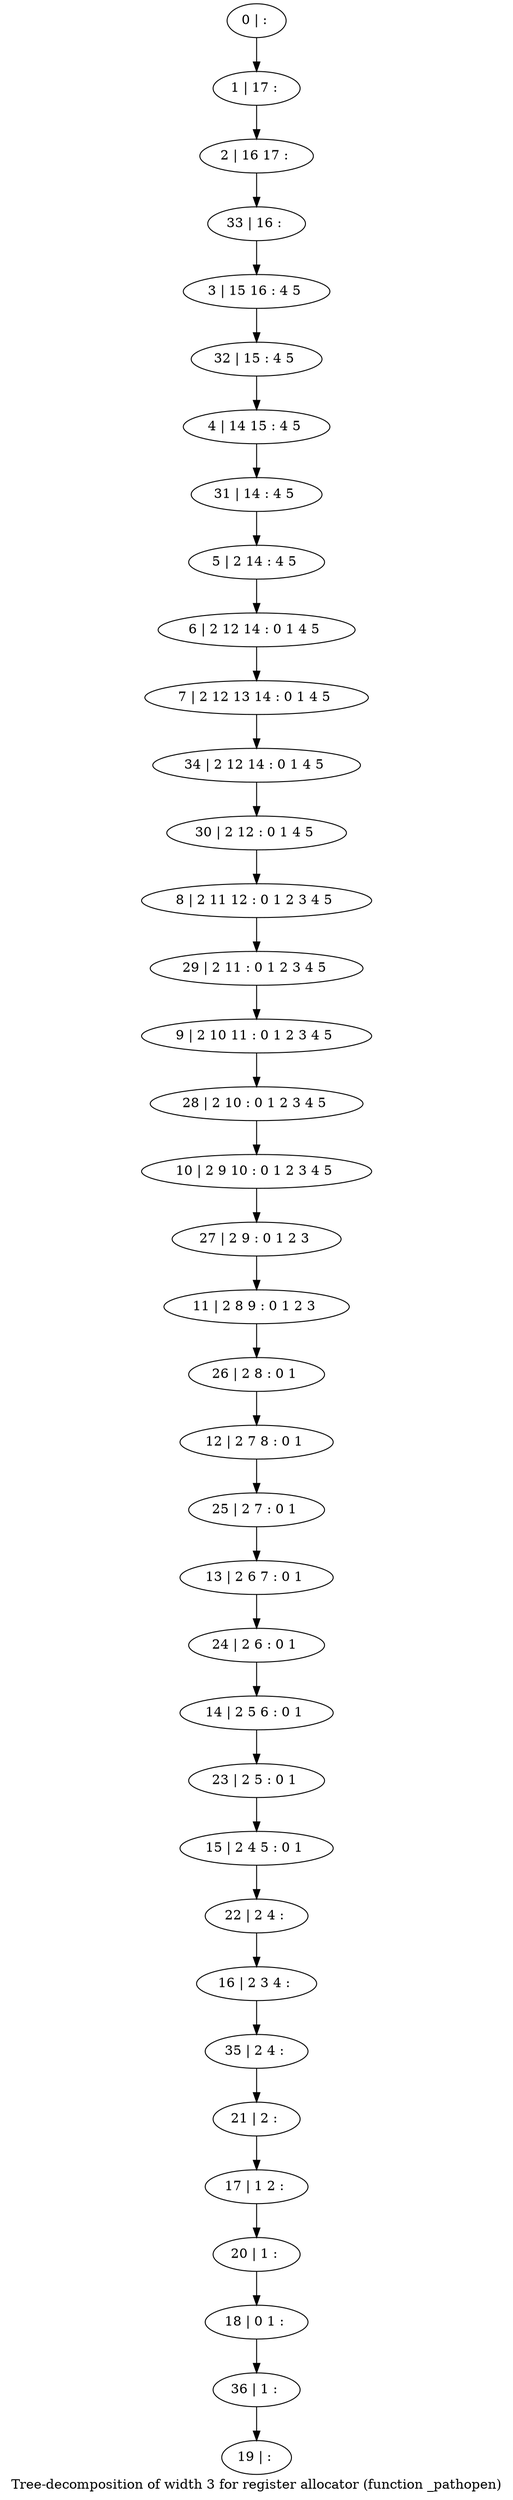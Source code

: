 digraph G {
graph [label="Tree-decomposition of width 3 for register allocator (function _pathopen)"]
0[label="0 | : "];
1[label="1 | 17 : "];
2[label="2 | 16 17 : "];
3[label="3 | 15 16 : 4 5 "];
4[label="4 | 14 15 : 4 5 "];
5[label="5 | 2 14 : 4 5 "];
6[label="6 | 2 12 14 : 0 1 4 5 "];
7[label="7 | 2 12 13 14 : 0 1 4 5 "];
8[label="8 | 2 11 12 : 0 1 2 3 4 5 "];
9[label="9 | 2 10 11 : 0 1 2 3 4 5 "];
10[label="10 | 2 9 10 : 0 1 2 3 4 5 "];
11[label="11 | 2 8 9 : 0 1 2 3 "];
12[label="12 | 2 7 8 : 0 1 "];
13[label="13 | 2 6 7 : 0 1 "];
14[label="14 | 2 5 6 : 0 1 "];
15[label="15 | 2 4 5 : 0 1 "];
16[label="16 | 2 3 4 : "];
17[label="17 | 1 2 : "];
18[label="18 | 0 1 : "];
19[label="19 | : "];
20[label="20 | 1 : "];
21[label="21 | 2 : "];
22[label="22 | 2 4 : "];
23[label="23 | 2 5 : 0 1 "];
24[label="24 | 2 6 : 0 1 "];
25[label="25 | 2 7 : 0 1 "];
26[label="26 | 2 8 : 0 1 "];
27[label="27 | 2 9 : 0 1 2 3 "];
28[label="28 | 2 10 : 0 1 2 3 4 5 "];
29[label="29 | 2 11 : 0 1 2 3 4 5 "];
30[label="30 | 2 12 : 0 1 4 5 "];
31[label="31 | 14 : 4 5 "];
32[label="32 | 15 : 4 5 "];
33[label="33 | 16 : "];
34[label="34 | 2 12 14 : 0 1 4 5 "];
35[label="35 | 2 4 : "];
36[label="36 | 1 : "];
0->1 ;
1->2 ;
5->6 ;
6->7 ;
20->18 ;
17->20 ;
21->17 ;
22->16 ;
15->22 ;
23->15 ;
14->23 ;
24->14 ;
13->24 ;
25->13 ;
12->25 ;
26->12 ;
11->26 ;
27->11 ;
10->27 ;
28->10 ;
9->28 ;
29->9 ;
8->29 ;
30->8 ;
31->5 ;
4->31 ;
32->4 ;
3->32 ;
33->3 ;
2->33 ;
34->30 ;
7->34 ;
35->21 ;
16->35 ;
36->19 ;
18->36 ;
}
